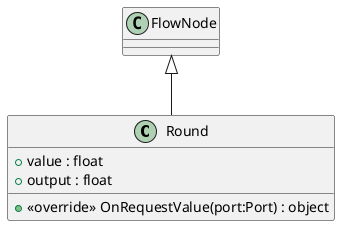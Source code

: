 @startuml
class Round {
    + value : float
    + output : float
    + <<override>> OnRequestValue(port:Port) : object
}
FlowNode <|-- Round
@enduml

